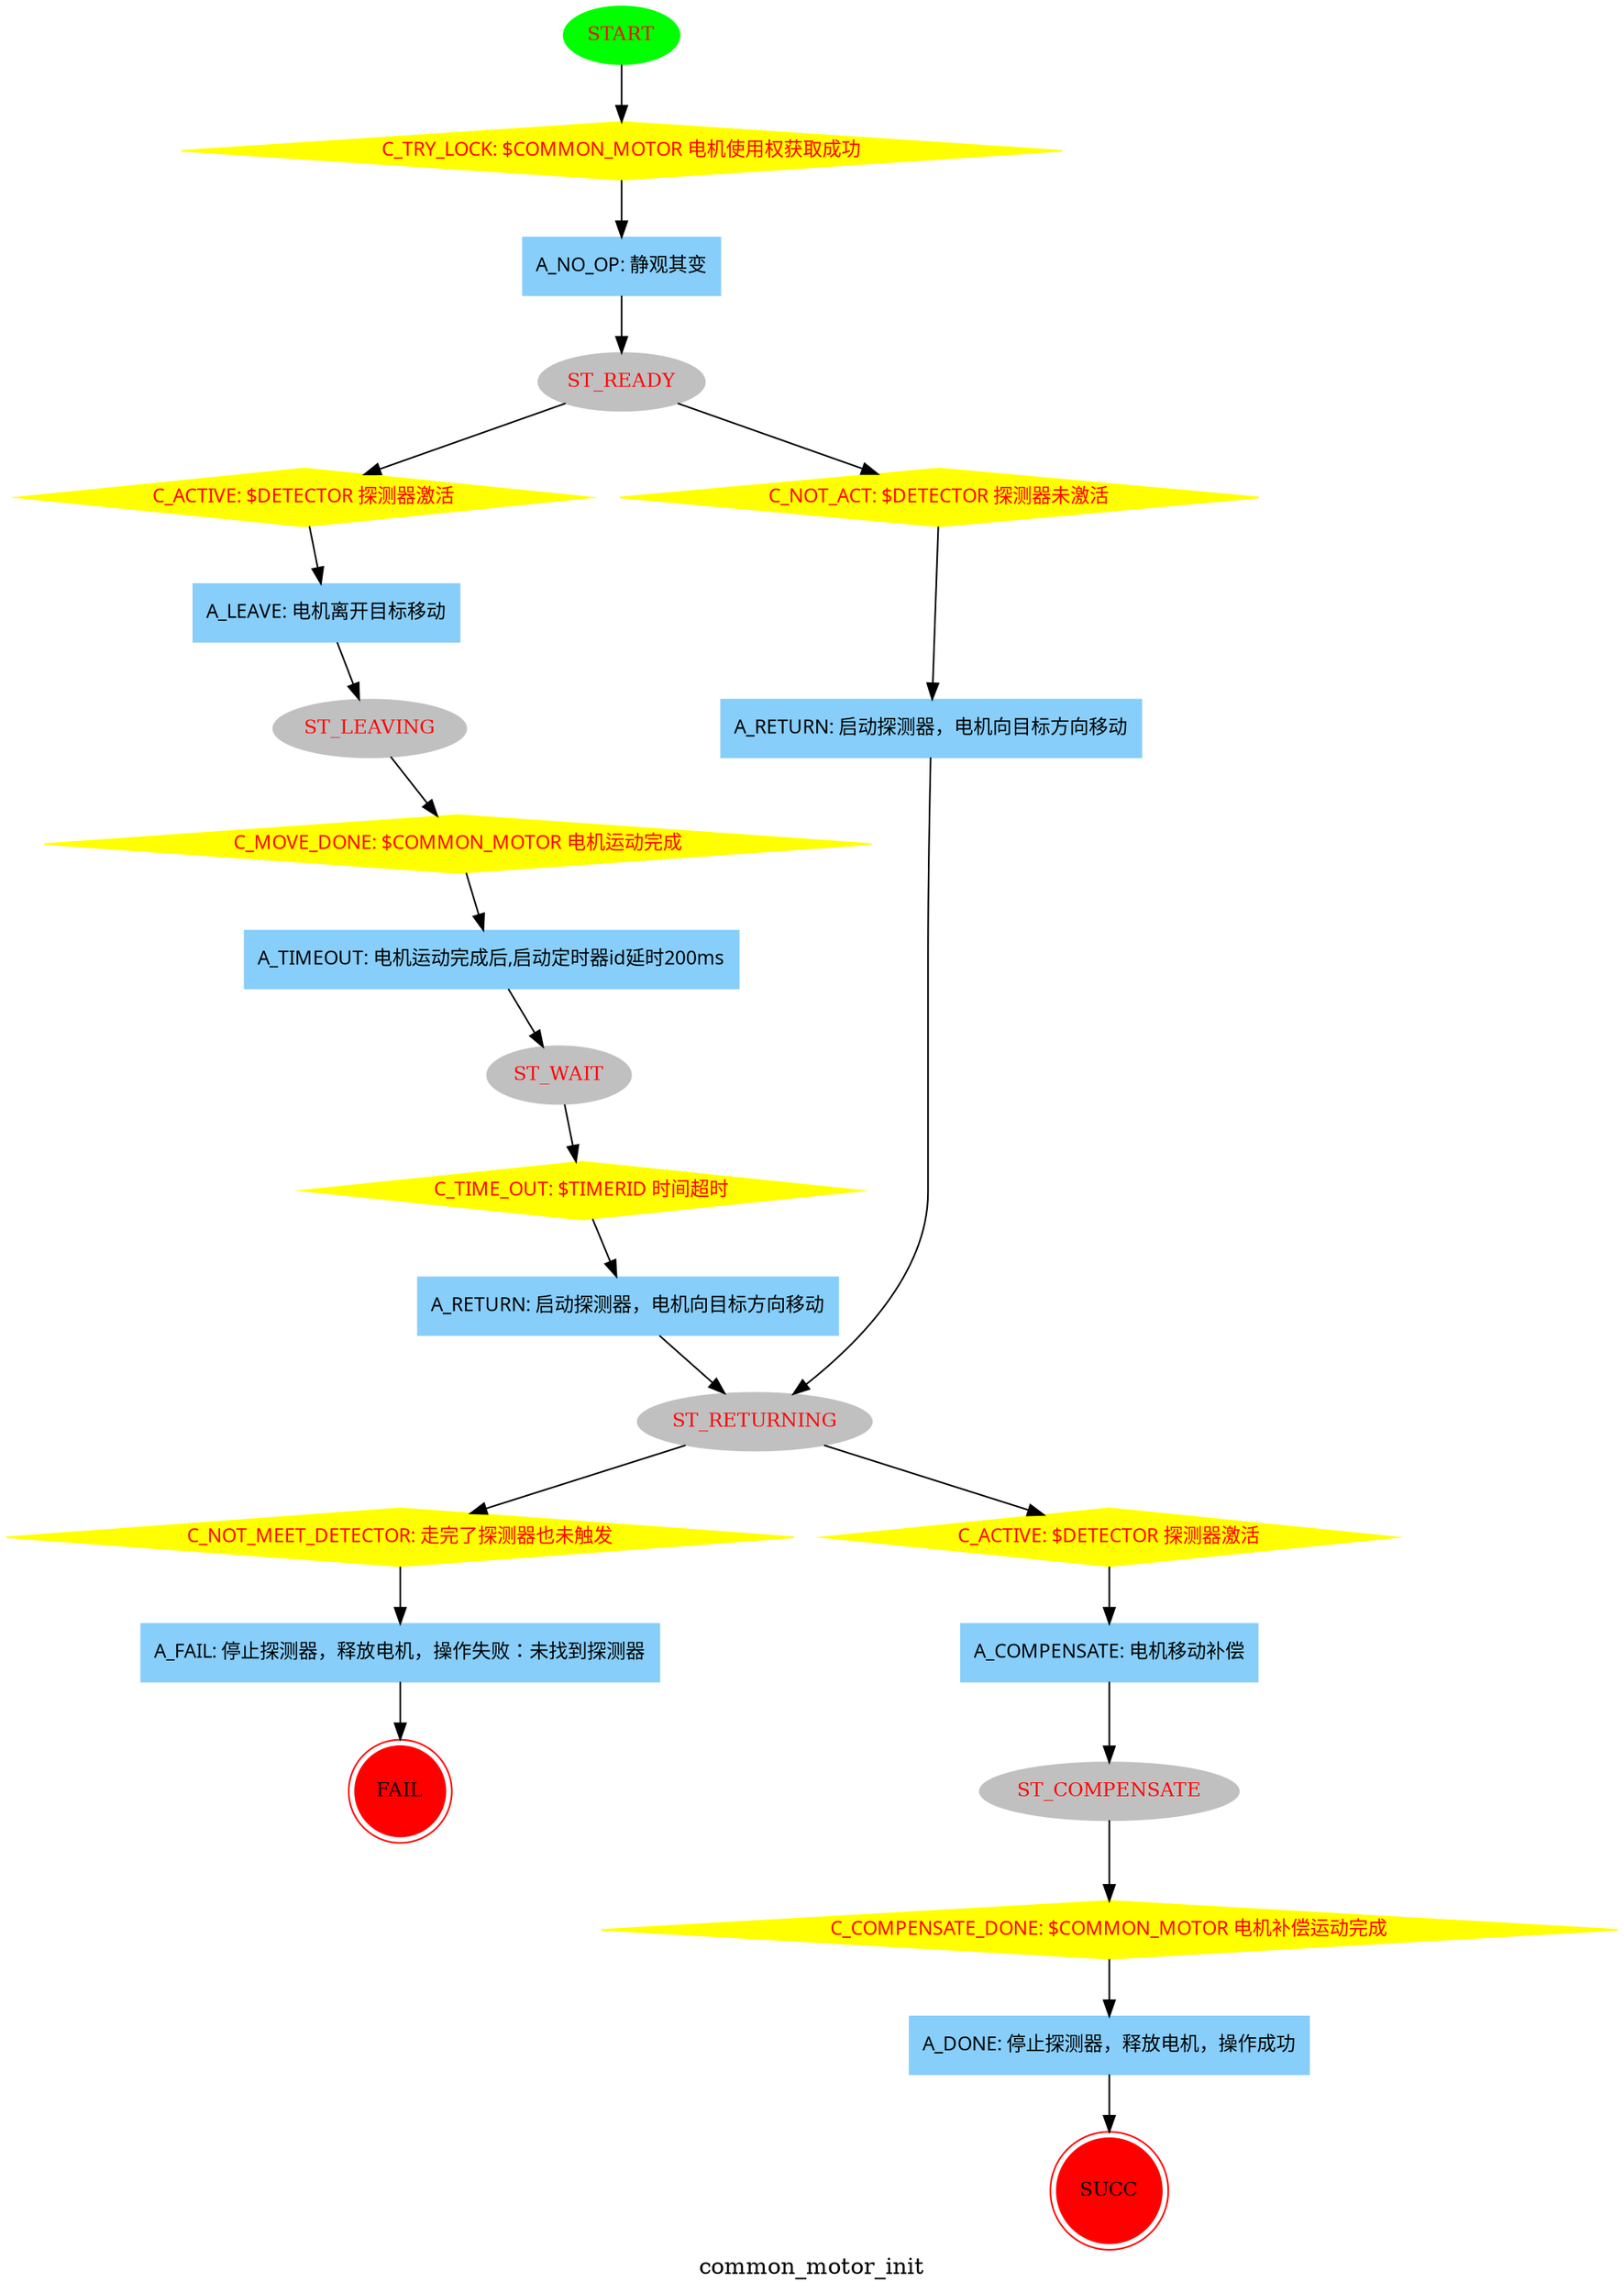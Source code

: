 digraph G{
    label = "common_motor_init"
    node [style = filled, color = Green, fontcolor = Red, fontsize = 12, shape = ellipse];
    {
        START[label = "START"];
    }
    node [style = filled, color = Gray, fontcolor = Red, fontsize = 12, shape = ellipse];
    {
        ST_READY[label = "ST_READY"];
        ST_LEAVING[label = "ST_LEAVING"];
        ST_WAIT[label = "ST_WAIT"];
        ST_RETURNING[label = "ST_RETURNING"];
        ST_COMPENSATE[label = "ST_COMPENSATE"];
    }
    node [style = filled, color = RED, fontcolor = Black, fontsize = 12, shape = doublecircle];
    {
        FAIL[label = "FAIL"];
        SUCC[label = "SUCC"];
    }

    node [fontname="FangSong", style = filled, color = Yellow, fontcolor = Red, fontsize = 12, shape = diamond];
    {
        START_C_TRY_LOCK[label = "C_TRY_LOCK: $COMMON_MOTOR 电机使用权获取成功"];
        ST_READY_C_ACTIVE[label = "C_ACTIVE: $DETECTOR 探测器激活"];
        ST_READY_C_NOT_ACT[label = "C_NOT_ACT: $DETECTOR 探测器未激活"];
        ST_LEAVING_C_MOVE_DONE[label = "C_MOVE_DONE: $COMMON_MOTOR 电机运动完成"];
        ST_WAIT_C_TIME_OUT[label = "C_TIME_OUT: $TIMERID 时间超时"];
        ST_RETURNING_C_NOT_MEET_DETECTOR[label = "C_NOT_MEET_DETECTOR: 走完了探测器也未触发"];
        ST_RETURNING_C_ACTIVE[label = "C_ACTIVE: $DETECTOR 探测器激活"];
        ST_COMPENSATE_C_COMPENSATE_DONE[label = "C_COMPENSATE_DONE: $COMMON_MOTOR 电机补偿运动完成"];
    }
    
    node [fontname="FangSong", style = filled, color = lightskyblue, fontcolor = Black, fontsize = 12, shape = box];
    {
        START_C_TRY_LOCK_A_NO_OP[label = "A_NO_OP: 静观其变"];
        ST_READY_C_ACTIVE_A_LEAVE[label = "A_LEAVE: 电机离开目标移动"];
        ST_READY_C_NOT_ACT_A_RETURN[label = "A_RETURN: 启动探测器，电机向目标方向移动"];
        ST_LEAVING_C_MOVE_DONE_A_TIMEOUT[label = "A_TIMEOUT: 电机运动完成后,启动定时器id延时200ms"];
        ST_WAIT_C_TIME_OUT_A_RETURN[label = "A_RETURN: 启动探测器，电机向目标方向移动"];
        ST_RETURNING_C_NOT_MEET_DETECTOR_A_FAIL[label = "A_FAIL: 停止探测器，释放电机，操作失败：未找到探测器"];
        ST_RETURNING_C_ACTIVE_A_COMPENSATE[label = "A_COMPENSATE: 电机移动补偿"];
        ST_COMPENSATE_C_COMPENSATE_DONE_A_DONE[label = "A_DONE: 停止探测器，释放电机，操作成功"];
    }

    START -> START_C_TRY_LOCK -> START_C_TRY_LOCK_A_NO_OP
    START_C_TRY_LOCK_A_NO_OP -> ST_READY
    ST_READY -> ST_READY_C_ACTIVE -> ST_READY_C_ACTIVE_A_LEAVE
    ST_READY_C_ACTIVE_A_LEAVE -> ST_LEAVING
    ST_READY -> ST_READY_C_NOT_ACT -> ST_READY_C_NOT_ACT_A_RETURN
    ST_READY_C_NOT_ACT_A_RETURN -> ST_RETURNING
    ST_LEAVING -> ST_LEAVING_C_MOVE_DONE -> ST_LEAVING_C_MOVE_DONE_A_TIMEOUT
    ST_LEAVING_C_MOVE_DONE_A_TIMEOUT -> ST_WAIT
    ST_WAIT -> ST_WAIT_C_TIME_OUT -> ST_WAIT_C_TIME_OUT_A_RETURN
    ST_WAIT_C_TIME_OUT_A_RETURN -> ST_RETURNING
    ST_RETURNING -> ST_RETURNING_C_NOT_MEET_DETECTOR -> ST_RETURNING_C_NOT_MEET_DETECTOR_A_FAIL
    ST_RETURNING_C_NOT_MEET_DETECTOR_A_FAIL -> FAIL
    ST_RETURNING -> ST_RETURNING_C_ACTIVE -> ST_RETURNING_C_ACTIVE_A_COMPENSATE
    ST_RETURNING_C_ACTIVE_A_COMPENSATE -> ST_COMPENSATE
    ST_COMPENSATE -> ST_COMPENSATE_C_COMPENSATE_DONE -> ST_COMPENSATE_C_COMPENSATE_DONE_A_DONE
    ST_COMPENSATE_C_COMPENSATE_DONE_A_DONE -> SUCC
}
